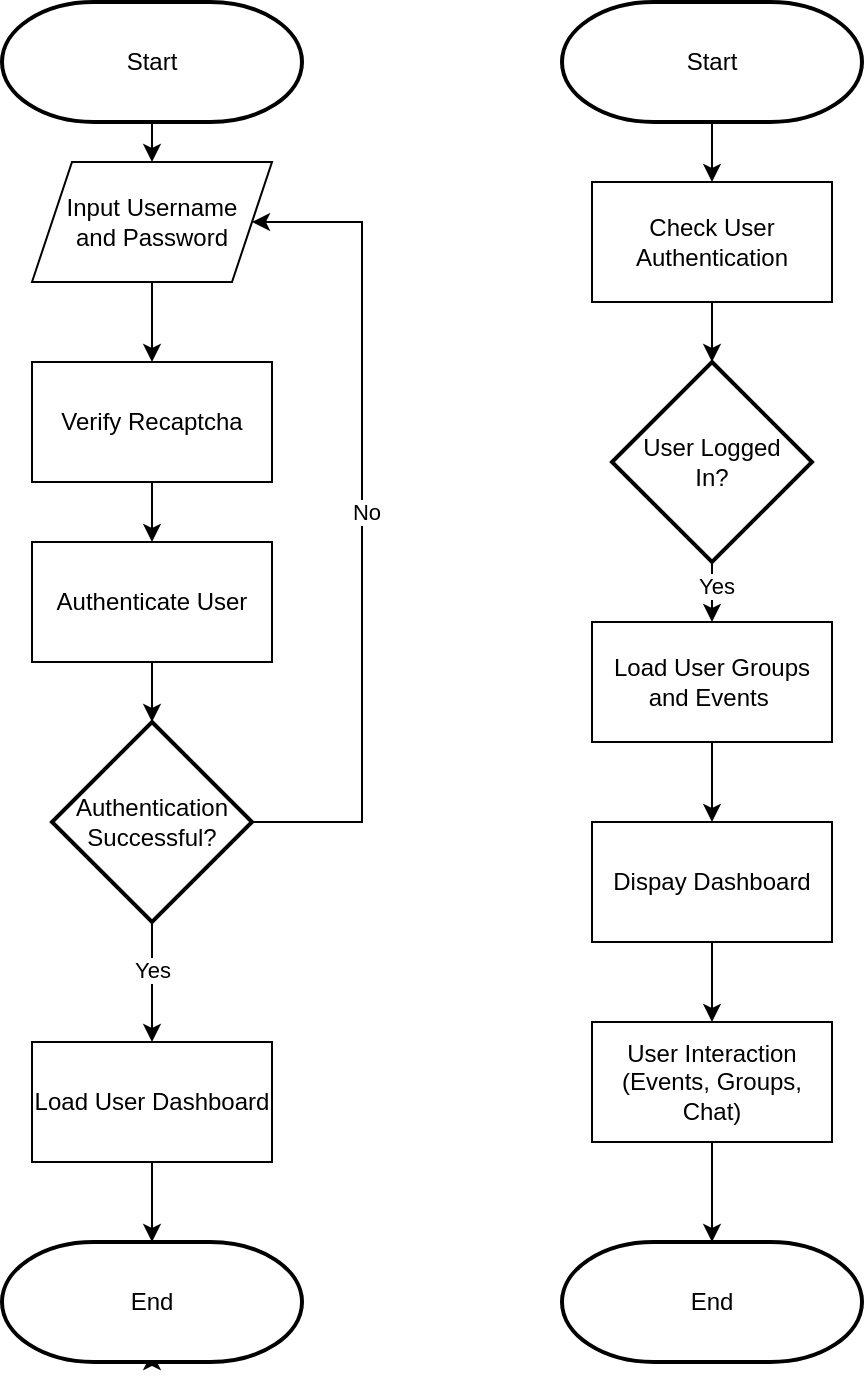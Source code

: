 <mxfile version="25.0.3">
  <diagram name="Page-1" id="GVJI8lOITwwQnEVaLbUg">
    <mxGraphModel dx="1122" dy="713" grid="1" gridSize="10" guides="1" tooltips="1" connect="1" arrows="1" fold="1" page="1" pageScale="1" pageWidth="827" pageHeight="1169" math="0" shadow="0">
      <root>
        <mxCell id="0" />
        <mxCell id="1" parent="0" />
        <mxCell id="HxOUdIhnMgnQB8X2I9nK-7" style="edgeStyle=orthogonalEdgeStyle;rounded=0;orthogonalLoop=1;jettySize=auto;html=1;exitX=0.5;exitY=1;exitDx=0;exitDy=0;exitPerimeter=0;entryX=0.5;entryY=0;entryDx=0;entryDy=0;" edge="1" parent="1" source="HxOUdIhnMgnQB8X2I9nK-1" target="HxOUdIhnMgnQB8X2I9nK-2">
          <mxGeometry relative="1" as="geometry" />
        </mxCell>
        <mxCell id="HxOUdIhnMgnQB8X2I9nK-1" value="Start" style="strokeWidth=2;html=1;shape=mxgraph.flowchart.terminator;whiteSpace=wrap;" vertex="1" parent="1">
          <mxGeometry x="30" y="20" width="150" height="60" as="geometry" />
        </mxCell>
        <mxCell id="HxOUdIhnMgnQB8X2I9nK-17" value="" style="edgeStyle=orthogonalEdgeStyle;rounded=0;orthogonalLoop=1;jettySize=auto;html=1;" edge="1" parent="1" source="HxOUdIhnMgnQB8X2I9nK-2" target="HxOUdIhnMgnQB8X2I9nK-16">
          <mxGeometry relative="1" as="geometry" />
        </mxCell>
        <mxCell id="HxOUdIhnMgnQB8X2I9nK-2" value="Input Username&lt;div&gt;and Password&lt;/div&gt;" style="shape=parallelogram;perimeter=parallelogramPerimeter;whiteSpace=wrap;html=1;fixedSize=1;" vertex="1" parent="1">
          <mxGeometry x="45" y="100" width="120" height="60" as="geometry" />
        </mxCell>
        <mxCell id="HxOUdIhnMgnQB8X2I9nK-3" value="Authenticate User" style="rounded=0;whiteSpace=wrap;html=1;" vertex="1" parent="1">
          <mxGeometry x="45" y="290" width="120" height="60" as="geometry" />
        </mxCell>
        <mxCell id="HxOUdIhnMgnQB8X2I9nK-10" style="edgeStyle=orthogonalEdgeStyle;rounded=0;orthogonalLoop=1;jettySize=auto;html=1;exitX=0.5;exitY=1;exitDx=0;exitDy=0;exitPerimeter=0;entryX=0.5;entryY=0;entryDx=0;entryDy=0;" edge="1" parent="1" source="HxOUdIhnMgnQB8X2I9nK-4" target="HxOUdIhnMgnQB8X2I9nK-5">
          <mxGeometry relative="1" as="geometry" />
        </mxCell>
        <mxCell id="HxOUdIhnMgnQB8X2I9nK-11" value="Yes" style="edgeLabel;html=1;align=center;verticalAlign=middle;resizable=0;points=[];" vertex="1" connectable="0" parent="HxOUdIhnMgnQB8X2I9nK-10">
          <mxGeometry x="-0.2" relative="1" as="geometry">
            <mxPoint as="offset" />
          </mxGeometry>
        </mxCell>
        <mxCell id="HxOUdIhnMgnQB8X2I9nK-14" style="edgeStyle=orthogonalEdgeStyle;rounded=0;orthogonalLoop=1;jettySize=auto;html=1;exitX=1;exitY=0.5;exitDx=0;exitDy=0;exitPerimeter=0;entryX=1;entryY=0.5;entryDx=0;entryDy=0;" edge="1" parent="1" source="HxOUdIhnMgnQB8X2I9nK-4" target="HxOUdIhnMgnQB8X2I9nK-2">
          <mxGeometry relative="1" as="geometry">
            <Array as="points">
              <mxPoint x="210" y="430" />
              <mxPoint x="210" y="130" />
            </Array>
          </mxGeometry>
        </mxCell>
        <mxCell id="HxOUdIhnMgnQB8X2I9nK-15" value="No" style="edgeLabel;html=1;align=center;verticalAlign=middle;resizable=0;points=[];" vertex="1" connectable="0" parent="HxOUdIhnMgnQB8X2I9nK-14">
          <mxGeometry x="0.026" y="-2" relative="1" as="geometry">
            <mxPoint as="offset" />
          </mxGeometry>
        </mxCell>
        <mxCell id="HxOUdIhnMgnQB8X2I9nK-4" value="Authentication&lt;div&gt;Successful?&lt;/div&gt;" style="strokeWidth=2;html=1;shape=mxgraph.flowchart.decision;whiteSpace=wrap;" vertex="1" parent="1">
          <mxGeometry x="55" y="380" width="100" height="100" as="geometry" />
        </mxCell>
        <mxCell id="HxOUdIhnMgnQB8X2I9nK-5" value="Load User Dashboard" style="rounded=0;whiteSpace=wrap;html=1;" vertex="1" parent="1">
          <mxGeometry x="45" y="540" width="120" height="60" as="geometry" />
        </mxCell>
        <mxCell id="HxOUdIhnMgnQB8X2I9nK-9" style="edgeStyle=orthogonalEdgeStyle;rounded=0;orthogonalLoop=1;jettySize=auto;html=1;exitX=0.5;exitY=1;exitDx=0;exitDy=0;entryX=0.5;entryY=0;entryDx=0;entryDy=0;entryPerimeter=0;" edge="1" parent="1" source="HxOUdIhnMgnQB8X2I9nK-3" target="HxOUdIhnMgnQB8X2I9nK-4">
          <mxGeometry relative="1" as="geometry" />
        </mxCell>
        <mxCell id="HxOUdIhnMgnQB8X2I9nK-12" style="edgeStyle=orthogonalEdgeStyle;rounded=0;orthogonalLoop=1;jettySize=auto;html=1;exitX=0.5;exitY=1;exitDx=0;exitDy=0;entryX=0.5;entryY=0;entryDx=0;entryDy=0;entryPerimeter=0;" edge="1" parent="1" source="HxOUdIhnMgnQB8X2I9nK-6">
          <mxGeometry relative="1" as="geometry">
            <mxPoint x="105" y="695" as="targetPoint" />
          </mxGeometry>
        </mxCell>
        <mxCell id="HxOUdIhnMgnQB8X2I9nK-18" value="" style="edgeStyle=orthogonalEdgeStyle;rounded=0;orthogonalLoop=1;jettySize=auto;html=1;" edge="1" parent="1" source="HxOUdIhnMgnQB8X2I9nK-16" target="HxOUdIhnMgnQB8X2I9nK-3">
          <mxGeometry relative="1" as="geometry" />
        </mxCell>
        <mxCell id="HxOUdIhnMgnQB8X2I9nK-16" value="Verify Recaptcha" style="rounded=0;whiteSpace=wrap;html=1;" vertex="1" parent="1">
          <mxGeometry x="45" y="200" width="120" height="60" as="geometry" />
        </mxCell>
        <mxCell id="HxOUdIhnMgnQB8X2I9nK-19" value="" style="edgeStyle=orthogonalEdgeStyle;rounded=0;orthogonalLoop=1;jettySize=auto;html=1;exitX=0.5;exitY=1;exitDx=0;exitDy=0;entryX=0.5;entryY=0;entryDx=0;entryDy=0;entryPerimeter=0;" edge="1" parent="1" source="HxOUdIhnMgnQB8X2I9nK-5" target="HxOUdIhnMgnQB8X2I9nK-6">
          <mxGeometry relative="1" as="geometry">
            <mxPoint x="105" y="600" as="sourcePoint" />
            <mxPoint x="105" y="695" as="targetPoint" />
          </mxGeometry>
        </mxCell>
        <mxCell id="HxOUdIhnMgnQB8X2I9nK-6" value="End" style="strokeWidth=2;html=1;shape=mxgraph.flowchart.terminator;whiteSpace=wrap;" vertex="1" parent="1">
          <mxGeometry x="30" y="640" width="150" height="60" as="geometry" />
        </mxCell>
        <mxCell id="HxOUdIhnMgnQB8X2I9nK-29" value="" style="edgeStyle=orthogonalEdgeStyle;rounded=0;orthogonalLoop=1;jettySize=auto;html=1;" edge="1" parent="1" source="HxOUdIhnMgnQB8X2I9nK-20" target="HxOUdIhnMgnQB8X2I9nK-21">
          <mxGeometry relative="1" as="geometry" />
        </mxCell>
        <mxCell id="HxOUdIhnMgnQB8X2I9nK-20" value="Start" style="strokeWidth=2;html=1;shape=mxgraph.flowchart.terminator;whiteSpace=wrap;" vertex="1" parent="1">
          <mxGeometry x="310" y="20" width="150" height="60" as="geometry" />
        </mxCell>
        <mxCell id="HxOUdIhnMgnQB8X2I9nK-30" value="" style="edgeStyle=orthogonalEdgeStyle;rounded=0;orthogonalLoop=1;jettySize=auto;html=1;" edge="1" parent="1" source="HxOUdIhnMgnQB8X2I9nK-21" target="HxOUdIhnMgnQB8X2I9nK-22">
          <mxGeometry relative="1" as="geometry" />
        </mxCell>
        <mxCell id="HxOUdIhnMgnQB8X2I9nK-21" value="Check User Authentication" style="rounded=0;whiteSpace=wrap;html=1;" vertex="1" parent="1">
          <mxGeometry x="325" y="110" width="120" height="60" as="geometry" />
        </mxCell>
        <mxCell id="HxOUdIhnMgnQB8X2I9nK-31" value="" style="edgeStyle=orthogonalEdgeStyle;rounded=0;orthogonalLoop=1;jettySize=auto;html=1;" edge="1" parent="1" source="HxOUdIhnMgnQB8X2I9nK-22" target="HxOUdIhnMgnQB8X2I9nK-25">
          <mxGeometry relative="1" as="geometry" />
        </mxCell>
        <mxCell id="HxOUdIhnMgnQB8X2I9nK-35" value="Yes" style="edgeLabel;html=1;align=center;verticalAlign=middle;resizable=0;points=[];" vertex="1" connectable="0" parent="HxOUdIhnMgnQB8X2I9nK-31">
          <mxGeometry x="-0.532" y="2" relative="1" as="geometry">
            <mxPoint as="offset" />
          </mxGeometry>
        </mxCell>
        <mxCell id="HxOUdIhnMgnQB8X2I9nK-22" value="User Logged&lt;div&gt;In?&lt;/div&gt;" style="strokeWidth=2;html=1;shape=mxgraph.flowchart.decision;whiteSpace=wrap;" vertex="1" parent="1">
          <mxGeometry x="335" y="200" width="100" height="100" as="geometry" />
        </mxCell>
        <mxCell id="HxOUdIhnMgnQB8X2I9nK-32" value="" style="edgeStyle=orthogonalEdgeStyle;rounded=0;orthogonalLoop=1;jettySize=auto;html=1;" edge="1" parent="1" source="HxOUdIhnMgnQB8X2I9nK-25" target="HxOUdIhnMgnQB8X2I9nK-26">
          <mxGeometry relative="1" as="geometry" />
        </mxCell>
        <mxCell id="HxOUdIhnMgnQB8X2I9nK-25" value="Load User Groups and Events&amp;nbsp;" style="rounded=0;whiteSpace=wrap;html=1;" vertex="1" parent="1">
          <mxGeometry x="325" y="330" width="120" height="60" as="geometry" />
        </mxCell>
        <mxCell id="HxOUdIhnMgnQB8X2I9nK-33" value="" style="edgeStyle=orthogonalEdgeStyle;rounded=0;orthogonalLoop=1;jettySize=auto;html=1;" edge="1" parent="1" source="HxOUdIhnMgnQB8X2I9nK-26" target="HxOUdIhnMgnQB8X2I9nK-27">
          <mxGeometry relative="1" as="geometry" />
        </mxCell>
        <mxCell id="HxOUdIhnMgnQB8X2I9nK-26" value="Dispay Dashboard" style="rounded=0;whiteSpace=wrap;html=1;" vertex="1" parent="1">
          <mxGeometry x="325" y="430" width="120" height="60" as="geometry" />
        </mxCell>
        <mxCell id="HxOUdIhnMgnQB8X2I9nK-34" value="" style="edgeStyle=orthogonalEdgeStyle;rounded=0;orthogonalLoop=1;jettySize=auto;html=1;" edge="1" parent="1" source="HxOUdIhnMgnQB8X2I9nK-27" target="HxOUdIhnMgnQB8X2I9nK-28">
          <mxGeometry relative="1" as="geometry" />
        </mxCell>
        <mxCell id="HxOUdIhnMgnQB8X2I9nK-27" value="User Interaction (Events, Groups, Chat)" style="rounded=0;whiteSpace=wrap;html=1;" vertex="1" parent="1">
          <mxGeometry x="325" y="530" width="120" height="60" as="geometry" />
        </mxCell>
        <mxCell id="HxOUdIhnMgnQB8X2I9nK-28" value="End" style="strokeWidth=2;html=1;shape=mxgraph.flowchart.terminator;whiteSpace=wrap;" vertex="1" parent="1">
          <mxGeometry x="310" y="640" width="150" height="60" as="geometry" />
        </mxCell>
      </root>
    </mxGraphModel>
  </diagram>
</mxfile>
